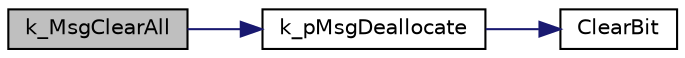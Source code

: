 digraph "k_MsgClearAll"
{
 // LATEX_PDF_SIZE
  edge [fontname="Helvetica",fontsize="10",labelfontname="Helvetica",labelfontsize="10"];
  node [fontname="Helvetica",fontsize="10",shape=record];
  rankdir="LR";
  Node1 [label="k_MsgClearAll",height=0.2,width=0.4,color="black", fillcolor="grey75", style="filled", fontcolor="black",tooltip="Clears all Messages currently in the message box."];
  Node1 -> Node2 [color="midnightblue",fontsize="10",style="solid"];
  Node2 [label="k_pMsgDeallocate",height=0.2,width=0.4,color="black", fillcolor="white", style="filled",URL="$k__messaging_8c.html#a1f49ca1a455ee48b9566a2c6257aab49",tooltip="De-allocates a message."];
  Node2 -> Node3 [color="midnightblue",fontsize="10",style="solid"];
  Node3 [label="ClearBit",height=0.2,width=0.4,color="black", fillcolor="white", style="filled",URL="$bitmap_8c.html#a1450145a97ea1efa0f35f6aaf05dbcd9",tooltip="Clears a specific bit in a bitmap."];
}

